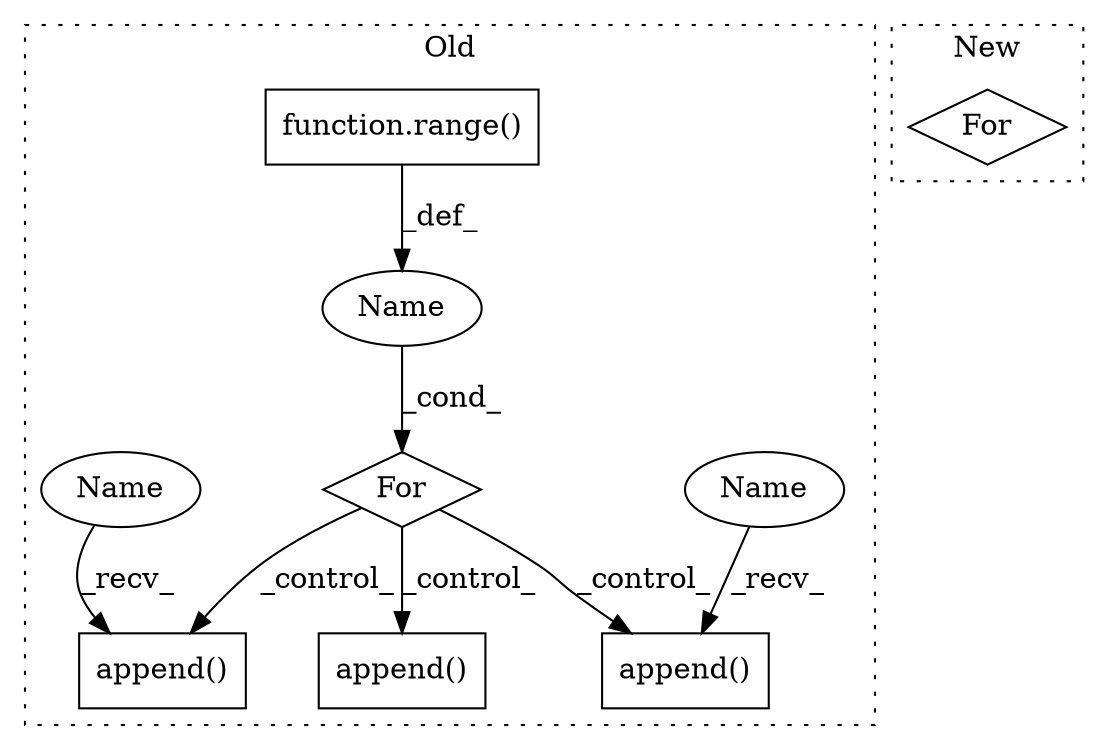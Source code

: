 digraph G {
subgraph cluster0 {
1 [label="append()" a="75" s="1035,1073" l="20,1" shape="box"];
3 [label="append()" a="75" s="968,999" l="20,1" shape="box"];
4 [label="function.range()" a="75" s="908,924" l="6,1" shape="box"];
5 [label="Name" a="87" s="901" l="3" shape="ellipse"];
6 [label="For" a="107" s="897,925" l="4,14" shape="diamond"];
7 [label="append()" a="75" s="1087,1217" l="11,1" shape="box"];
8 [label="Name" a="87" s="1035" l="12" shape="ellipse"];
9 [label="Name" a="87" s="968" l="12" shape="ellipse"];
label = "Old";
style="dotted";
}
subgraph cluster1 {
2 [label="For" a="107" s="1160,1183" l="4,14" shape="diamond"];
label = "New";
style="dotted";
}
4 -> 5 [label="_def_"];
5 -> 6 [label="_cond_"];
6 -> 1 [label="_control_"];
6 -> 3 [label="_control_"];
6 -> 7 [label="_control_"];
8 -> 1 [label="_recv_"];
9 -> 3 [label="_recv_"];
}